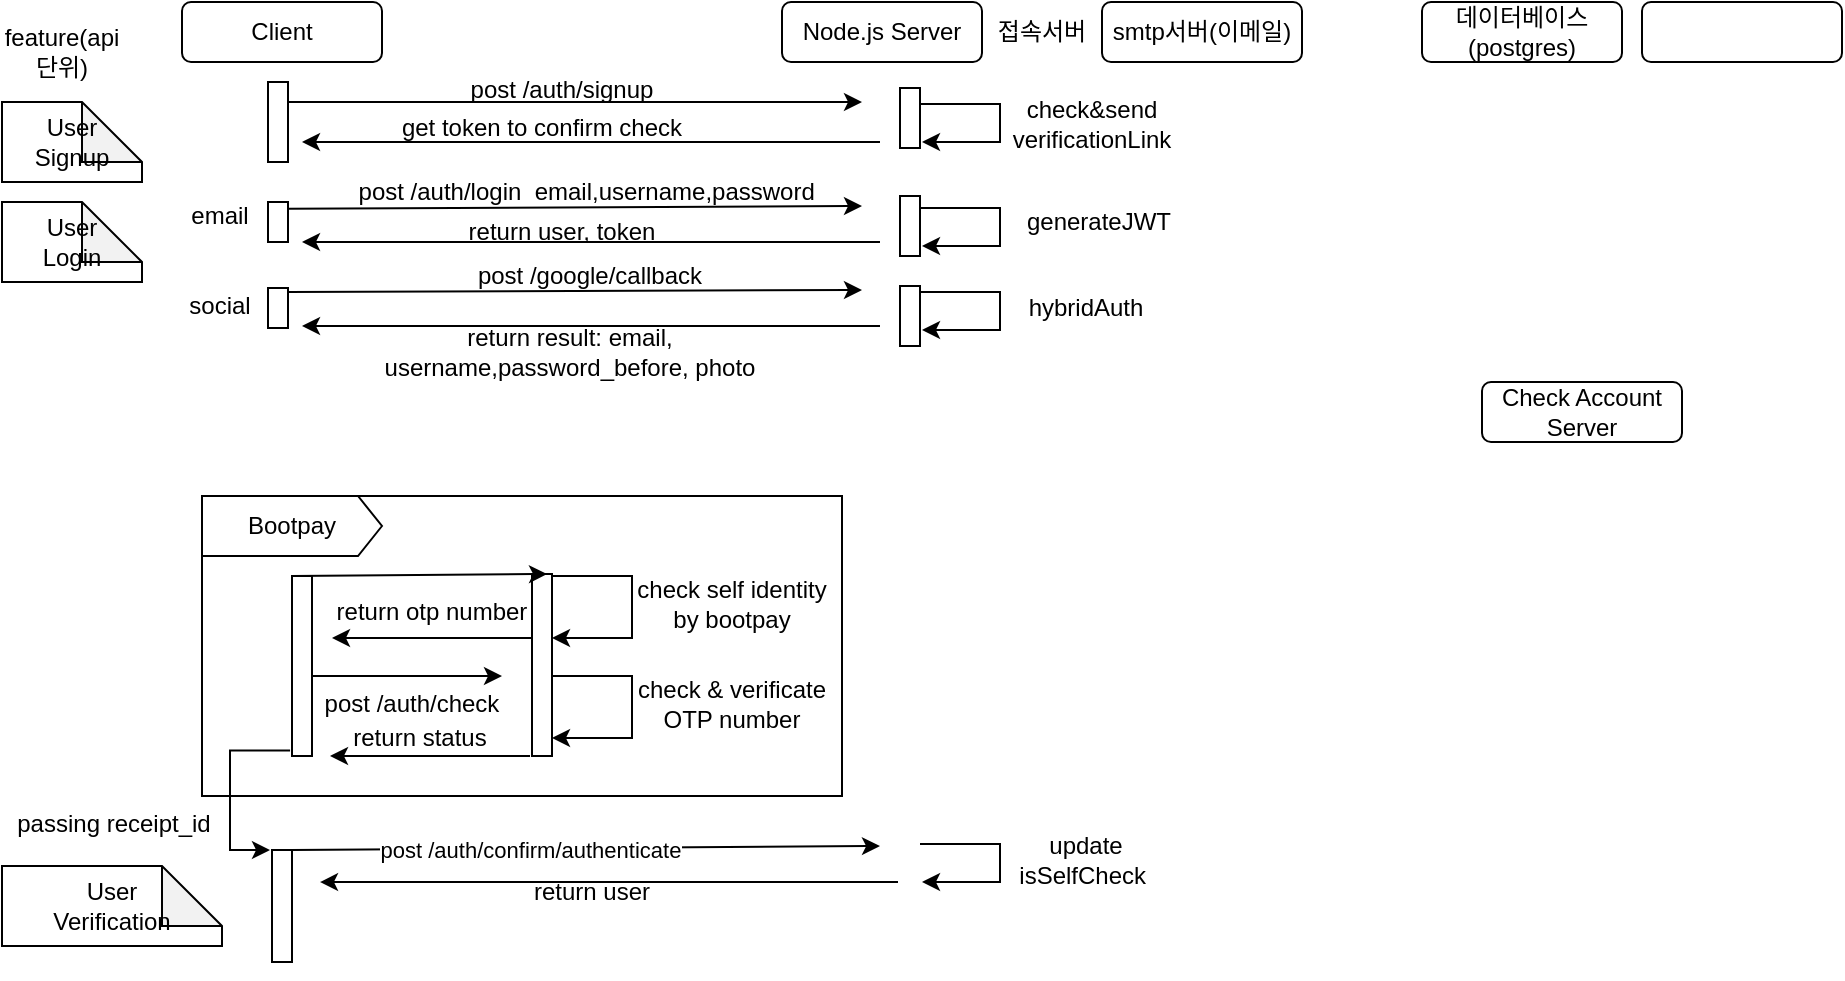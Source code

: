 <mxfile version="21.0.2" type="github">
  <diagram name="Page-1" id="2YBvvXClWsGukQMizWep">
    <mxGraphModel dx="1883" dy="661" grid="1" gridSize="10" guides="1" tooltips="1" connect="1" arrows="1" fold="1" page="1" pageScale="1" pageWidth="850" pageHeight="1100" math="0" shadow="0">
      <root>
        <mxCell id="0" />
        <mxCell id="1" parent="0" />
        <mxCell id="r59WrNXMarwCxPcRgeq0-1" value="Client" style="rounded=1;whiteSpace=wrap;html=1;" vertex="1" parent="1">
          <mxGeometry x="-760" width="100" height="30" as="geometry" />
        </mxCell>
        <mxCell id="r59WrNXMarwCxPcRgeq0-2" value="데이터베이스(postgres)" style="rounded=1;whiteSpace=wrap;html=1;" vertex="1" parent="1">
          <mxGeometry x="-140" width="100" height="30" as="geometry" />
        </mxCell>
        <mxCell id="r59WrNXMarwCxPcRgeq0-3" value="Node.js Server" style="rounded=1;whiteSpace=wrap;html=1;" vertex="1" parent="1">
          <mxGeometry x="-460" width="100" height="30" as="geometry" />
        </mxCell>
        <mxCell id="r59WrNXMarwCxPcRgeq0-4" value="" style="rounded=1;whiteSpace=wrap;html=1;" vertex="1" parent="1">
          <mxGeometry x="-30" width="100" height="30" as="geometry" />
        </mxCell>
        <mxCell id="r59WrNXMarwCxPcRgeq0-5" value="Check Account&lt;br&gt;Server&lt;br&gt;" style="rounded=1;whiteSpace=wrap;html=1;" vertex="1" parent="1">
          <mxGeometry x="-110" y="190" width="100" height="30" as="geometry" />
        </mxCell>
        <mxCell id="r59WrNXMarwCxPcRgeq0-6" value="" style="rounded=0;whiteSpace=wrap;html=1;" vertex="1" parent="1">
          <mxGeometry x="-750" y="247" width="320" height="150" as="geometry" />
        </mxCell>
        <mxCell id="r59WrNXMarwCxPcRgeq0-8" value="Bootpay" style="shape=loopLimit;whiteSpace=wrap;html=1;direction=south;rounded=0;" vertex="1" parent="1">
          <mxGeometry x="-750" y="247" width="90" height="30" as="geometry" />
        </mxCell>
        <mxCell id="r59WrNXMarwCxPcRgeq0-9" value="" style="rounded=0;whiteSpace=wrap;html=1;" vertex="1" parent="1">
          <mxGeometry x="-705" y="287" width="10" height="90" as="geometry" />
        </mxCell>
        <mxCell id="r59WrNXMarwCxPcRgeq0-10" value="" style="rounded=0;whiteSpace=wrap;html=1;" vertex="1" parent="1">
          <mxGeometry x="-585" y="286" width="10" height="91" as="geometry" />
        </mxCell>
        <mxCell id="r59WrNXMarwCxPcRgeq0-14" value="" style="endArrow=classic;html=1;rounded=0;entryX=0.75;entryY=0;entryDx=0;entryDy=0;" edge="1" parent="1" target="r59WrNXMarwCxPcRgeq0-10">
          <mxGeometry width="50" height="50" relative="1" as="geometry">
            <mxPoint x="-705" y="287" as="sourcePoint" />
            <mxPoint x="-645" y="287" as="targetPoint" />
          </mxGeometry>
        </mxCell>
        <mxCell id="r59WrNXMarwCxPcRgeq0-16" value="" style="endArrow=classic;html=1;rounded=0;edgeStyle=orthogonalEdgeStyle;" edge="1" parent="1">
          <mxGeometry width="50" height="50" relative="1" as="geometry">
            <mxPoint x="-575" y="287" as="sourcePoint" />
            <mxPoint x="-575" y="318" as="targetPoint" />
            <Array as="points">
              <mxPoint x="-535" y="287" />
              <mxPoint x="-535" y="318" />
              <mxPoint x="-575" y="318" />
            </Array>
          </mxGeometry>
        </mxCell>
        <mxCell id="r59WrNXMarwCxPcRgeq0-19" value="check self identity by bootpay" style="text;strokeColor=none;align=center;fillColor=none;html=1;verticalAlign=middle;whiteSpace=wrap;rounded=0;" vertex="1" parent="1">
          <mxGeometry x="-540" y="286" width="110" height="30" as="geometry" />
        </mxCell>
        <mxCell id="r59WrNXMarwCxPcRgeq0-20" value="" style="endArrow=classic;html=1;rounded=0;" edge="1" parent="1">
          <mxGeometry width="50" height="50" relative="1" as="geometry">
            <mxPoint x="-585" y="318" as="sourcePoint" />
            <mxPoint x="-685" y="318" as="targetPoint" />
          </mxGeometry>
        </mxCell>
        <mxCell id="r59WrNXMarwCxPcRgeq0-21" value="return otp number" style="text;strokeColor=none;align=center;fillColor=none;html=1;verticalAlign=middle;whiteSpace=wrap;rounded=0;" vertex="1" parent="1">
          <mxGeometry x="-685" y="290" width="100" height="30" as="geometry" />
        </mxCell>
        <mxCell id="r59WrNXMarwCxPcRgeq0-22" value="" style="endArrow=classic;html=1;rounded=0;" edge="1" parent="1">
          <mxGeometry width="50" height="50" relative="1" as="geometry">
            <mxPoint x="-695" y="337" as="sourcePoint" />
            <mxPoint x="-600" y="337" as="targetPoint" />
          </mxGeometry>
        </mxCell>
        <mxCell id="r59WrNXMarwCxPcRgeq0-23" value="post /auth/check" style="text;strokeColor=none;align=center;fillColor=none;html=1;verticalAlign=middle;whiteSpace=wrap;rounded=0;" vertex="1" parent="1">
          <mxGeometry x="-695" y="336" width="100" height="30" as="geometry" />
        </mxCell>
        <mxCell id="r59WrNXMarwCxPcRgeq0-24" value="" style="endArrow=classic;html=1;rounded=0;edgeStyle=orthogonalEdgeStyle;" edge="1" parent="1">
          <mxGeometry width="50" height="50" relative="1" as="geometry">
            <mxPoint x="-575" y="337" as="sourcePoint" />
            <mxPoint x="-575" y="368" as="targetPoint" />
            <Array as="points">
              <mxPoint x="-535" y="337" />
              <mxPoint x="-535" y="368" />
              <mxPoint x="-575" y="368" />
            </Array>
          </mxGeometry>
        </mxCell>
        <mxCell id="r59WrNXMarwCxPcRgeq0-25" value="check &amp;amp; verificate OTP number" style="text;strokeColor=none;align=center;fillColor=none;html=1;verticalAlign=middle;whiteSpace=wrap;rounded=0;" vertex="1" parent="1">
          <mxGeometry x="-540" y="336" width="110" height="30" as="geometry" />
        </mxCell>
        <mxCell id="r59WrNXMarwCxPcRgeq0-26" value="return status" style="text;strokeColor=none;align=center;fillColor=none;html=1;verticalAlign=middle;whiteSpace=wrap;rounded=0;" vertex="1" parent="1">
          <mxGeometry x="-691" y="353" width="100" height="30" as="geometry" />
        </mxCell>
        <mxCell id="r59WrNXMarwCxPcRgeq0-27" value="" style="endArrow=classic;html=1;rounded=0;" edge="1" parent="1">
          <mxGeometry width="50" height="50" relative="1" as="geometry">
            <mxPoint x="-586" y="377" as="sourcePoint" />
            <mxPoint x="-686" y="377" as="targetPoint" />
          </mxGeometry>
        </mxCell>
        <mxCell id="r59WrNXMarwCxPcRgeq0-29" value="User&lt;br&gt;Verification" style="shape=note;whiteSpace=wrap;html=1;backgroundOutline=1;darkOpacity=0.05;" vertex="1" parent="1">
          <mxGeometry x="-850" y="432" width="110" height="40" as="geometry" />
        </mxCell>
        <mxCell id="r59WrNXMarwCxPcRgeq0-31" value="" style="rounded=0;whiteSpace=wrap;html=1;" vertex="1" parent="1">
          <mxGeometry x="-715" y="424" width="10" height="56" as="geometry" />
        </mxCell>
        <mxCell id="r59WrNXMarwCxPcRgeq0-32" value="" style="rounded=0;whiteSpace=wrap;html=1;" vertex="1" parent="1">
          <mxGeometry x="-401" y="43" width="10" height="30" as="geometry" />
        </mxCell>
        <mxCell id="r59WrNXMarwCxPcRgeq0-33" value="" style="endArrow=classic;html=1;rounded=0;edgeStyle=orthogonalEdgeStyle;exitX=-0.096;exitY=0.97;exitDx=0;exitDy=0;exitPerimeter=0;" edge="1" parent="1" source="r59WrNXMarwCxPcRgeq0-9">
          <mxGeometry width="50" height="50" relative="1" as="geometry">
            <mxPoint x="-710" y="374" as="sourcePoint" />
            <mxPoint x="-716" y="424" as="targetPoint" />
            <Array as="points">
              <mxPoint x="-736" y="374" />
              <mxPoint x="-736" y="424" />
            </Array>
          </mxGeometry>
        </mxCell>
        <mxCell id="r59WrNXMarwCxPcRgeq0-34" value="passing receipt_id" style="text;strokeColor=none;align=center;fillColor=none;html=1;verticalAlign=middle;whiteSpace=wrap;rounded=0;" vertex="1" parent="1">
          <mxGeometry x="-850" y="397" width="112" height="27" as="geometry" />
        </mxCell>
        <mxCell id="r59WrNXMarwCxPcRgeq0-35" value="" style="endArrow=classic;html=1;rounded=0;entryX=0;entryY=0.5;entryDx=0;entryDy=0;" edge="1" parent="1">
          <mxGeometry width="50" height="50" relative="1" as="geometry">
            <mxPoint x="-705" y="424" as="sourcePoint" />
            <mxPoint x="-411" y="422" as="targetPoint" />
          </mxGeometry>
        </mxCell>
        <mxCell id="r59WrNXMarwCxPcRgeq0-36" value="post /auth/confirm/authenticate" style="edgeLabel;html=1;align=center;verticalAlign=middle;resizable=0;points=[];" vertex="1" connectable="0" parent="r59WrNXMarwCxPcRgeq0-35">
          <mxGeometry x="-0.189" y="-1" relative="1" as="geometry">
            <mxPoint as="offset" />
          </mxGeometry>
        </mxCell>
        <mxCell id="r59WrNXMarwCxPcRgeq0-41" value="" style="rounded=0;whiteSpace=wrap;html=1;" vertex="1" parent="1">
          <mxGeometry x="-717" y="40" width="10" height="40" as="geometry" />
        </mxCell>
        <mxCell id="r59WrNXMarwCxPcRgeq0-42" value="User&lt;br&gt;Signup" style="shape=note;whiteSpace=wrap;html=1;backgroundOutline=1;darkOpacity=0.05;" vertex="1" parent="1">
          <mxGeometry x="-850" y="50" width="70" height="40" as="geometry" />
        </mxCell>
        <mxCell id="r59WrNXMarwCxPcRgeq0-45" value="" style="endArrow=classic;html=1;rounded=0;" edge="1" parent="1">
          <mxGeometry width="50" height="50" relative="1" as="geometry">
            <mxPoint x="-707" y="50" as="sourcePoint" />
            <mxPoint x="-420" y="50" as="targetPoint" />
          </mxGeometry>
        </mxCell>
        <mxCell id="r59WrNXMarwCxPcRgeq0-46" value="post /auth/signup" style="text;strokeColor=none;align=center;fillColor=none;html=1;verticalAlign=middle;whiteSpace=wrap;rounded=0;" vertex="1" parent="1">
          <mxGeometry x="-620" y="40" width="100" height="8" as="geometry" />
        </mxCell>
        <mxCell id="r59WrNXMarwCxPcRgeq0-47" value="" style="endArrow=classic;html=1;rounded=0;edgeStyle=orthogonalEdgeStyle;" edge="1" parent="1">
          <mxGeometry width="50" height="50" relative="1" as="geometry">
            <mxPoint x="-391" y="51" as="sourcePoint" />
            <mxPoint x="-390" y="70" as="targetPoint" />
            <Array as="points">
              <mxPoint x="-351" y="51" />
              <mxPoint x="-351" y="70" />
            </Array>
          </mxGeometry>
        </mxCell>
        <mxCell id="r59WrNXMarwCxPcRgeq0-48" value="check&amp;amp;send verificationLink" style="text;strokeColor=none;align=center;fillColor=none;html=1;verticalAlign=middle;whiteSpace=wrap;rounded=0;" vertex="1" parent="1">
          <mxGeometry x="-360" y="48" width="110" height="25" as="geometry" />
        </mxCell>
        <mxCell id="r59WrNXMarwCxPcRgeq0-49" value="" style="endArrow=classic;html=1;rounded=0;exitX=-0.236;exitY=0.102;exitDx=0;exitDy=0;exitPerimeter=0;" edge="1" parent="1">
          <mxGeometry width="50" height="50" relative="1" as="geometry">
            <mxPoint x="-411.0" y="69.968" as="sourcePoint" />
            <mxPoint x="-700" y="70" as="targetPoint" />
          </mxGeometry>
        </mxCell>
        <mxCell id="r59WrNXMarwCxPcRgeq0-50" value="get token to confirm check" style="text;strokeColor=none;align=center;fillColor=none;html=1;verticalAlign=middle;whiteSpace=wrap;rounded=0;" vertex="1" parent="1">
          <mxGeometry x="-660" y="58" width="160" height="10" as="geometry" />
        </mxCell>
        <mxCell id="r59WrNXMarwCxPcRgeq0-53" value="User&lt;br&gt;Login" style="shape=note;whiteSpace=wrap;html=1;backgroundOutline=1;darkOpacity=0.05;" vertex="1" parent="1">
          <mxGeometry x="-850" y="100" width="70" height="40" as="geometry" />
        </mxCell>
        <mxCell id="r59WrNXMarwCxPcRgeq0-54" value="" style="rounded=0;whiteSpace=wrap;html=1;" vertex="1" parent="1">
          <mxGeometry x="-717" y="100" width="10" height="20" as="geometry" />
        </mxCell>
        <mxCell id="r59WrNXMarwCxPcRgeq0-55" value="" style="endArrow=classic;html=1;rounded=0;exitX=0.952;exitY=0.167;exitDx=0;exitDy=0;exitPerimeter=0;" edge="1" parent="1" source="r59WrNXMarwCxPcRgeq0-54">
          <mxGeometry width="50" height="50" relative="1" as="geometry">
            <mxPoint x="-700" y="102" as="sourcePoint" />
            <mxPoint x="-420" y="102" as="targetPoint" />
          </mxGeometry>
        </mxCell>
        <mxCell id="r59WrNXMarwCxPcRgeq0-56" value="post /auth/login&amp;nbsp; email,username,password&amp;nbsp;" style="text;strokeColor=none;align=center;fillColor=none;html=1;verticalAlign=middle;whiteSpace=wrap;rounded=0;" vertex="1" parent="1">
          <mxGeometry x="-711" y="90" width="310" height="10" as="geometry" />
        </mxCell>
        <mxCell id="r59WrNXMarwCxPcRgeq0-57" value="" style="endArrow=classic;html=1;rounded=0;edgeStyle=orthogonalEdgeStyle;" edge="1" parent="1">
          <mxGeometry width="50" height="50" relative="1" as="geometry">
            <mxPoint x="-391" y="103" as="sourcePoint" />
            <mxPoint x="-390" y="122" as="targetPoint" />
            <Array as="points">
              <mxPoint x="-351" y="103" />
              <mxPoint x="-351" y="122" />
            </Array>
          </mxGeometry>
        </mxCell>
        <mxCell id="r59WrNXMarwCxPcRgeq0-58" value="generateJWT" style="text;strokeColor=none;align=center;fillColor=none;html=1;verticalAlign=middle;whiteSpace=wrap;rounded=0;" vertex="1" parent="1">
          <mxGeometry x="-345" y="103.5" width="87" height="13" as="geometry" />
        </mxCell>
        <mxCell id="r59WrNXMarwCxPcRgeq0-59" value="" style="endArrow=classic;html=1;rounded=0;exitX=-0.236;exitY=0.102;exitDx=0;exitDy=0;exitPerimeter=0;" edge="1" parent="1">
          <mxGeometry width="50" height="50" relative="1" as="geometry">
            <mxPoint x="-411.0" y="119.968" as="sourcePoint" />
            <mxPoint x="-700" y="120" as="targetPoint" />
          </mxGeometry>
        </mxCell>
        <mxCell id="r59WrNXMarwCxPcRgeq0-60" value="return user, token" style="text;strokeColor=none;align=center;fillColor=none;html=1;verticalAlign=middle;whiteSpace=wrap;rounded=0;" vertex="1" parent="1">
          <mxGeometry x="-650" y="110" width="160" height="10" as="geometry" />
        </mxCell>
        <mxCell id="r59WrNXMarwCxPcRgeq0-62" value="" style="rounded=0;whiteSpace=wrap;html=1;" vertex="1" parent="1">
          <mxGeometry x="-717" y="143" width="10" height="20" as="geometry" />
        </mxCell>
        <mxCell id="r59WrNXMarwCxPcRgeq0-63" value="social" style="text;strokeColor=none;align=center;fillColor=none;html=1;verticalAlign=middle;whiteSpace=wrap;rounded=0;" vertex="1" parent="1">
          <mxGeometry x="-760" y="141" width="38" height="22" as="geometry" />
        </mxCell>
        <mxCell id="r59WrNXMarwCxPcRgeq0-64" value="email&lt;br&gt;" style="text;strokeColor=none;align=center;fillColor=none;html=1;verticalAlign=middle;whiteSpace=wrap;rounded=0;" vertex="1" parent="1">
          <mxGeometry x="-760" y="97" width="38" height="20" as="geometry" />
        </mxCell>
        <mxCell id="r59WrNXMarwCxPcRgeq0-67" value="" style="endArrow=classic;html=1;rounded=0;exitX=0.952;exitY=0.167;exitDx=0;exitDy=0;exitPerimeter=0;" edge="1" parent="1">
          <mxGeometry width="50" height="50" relative="1" as="geometry">
            <mxPoint x="-707" y="145" as="sourcePoint" />
            <mxPoint x="-420" y="144" as="targetPoint" />
          </mxGeometry>
        </mxCell>
        <mxCell id="r59WrNXMarwCxPcRgeq0-68" value="post /google/callback" style="text;strokeColor=none;align=center;fillColor=none;html=1;verticalAlign=middle;whiteSpace=wrap;rounded=0;" vertex="1" parent="1">
          <mxGeometry x="-711" y="132" width="310" height="10" as="geometry" />
        </mxCell>
        <mxCell id="r59WrNXMarwCxPcRgeq0-69" value="" style="endArrow=classic;html=1;rounded=0;exitX=-0.236;exitY=0.102;exitDx=0;exitDy=0;exitPerimeter=0;" edge="1" parent="1">
          <mxGeometry width="50" height="50" relative="1" as="geometry">
            <mxPoint x="-411.0" y="161.968" as="sourcePoint" />
            <mxPoint x="-700" y="162" as="targetPoint" />
          </mxGeometry>
        </mxCell>
        <mxCell id="r59WrNXMarwCxPcRgeq0-70" value="return result: email, username,password_before, photo" style="text;strokeColor=none;align=center;fillColor=none;html=1;verticalAlign=middle;whiteSpace=wrap;rounded=0;" vertex="1" parent="1">
          <mxGeometry x="-691" y="170" width="250" height="10" as="geometry" />
        </mxCell>
        <mxCell id="r59WrNXMarwCxPcRgeq0-71" value="" style="endArrow=classic;html=1;rounded=0;edgeStyle=orthogonalEdgeStyle;" edge="1" parent="1">
          <mxGeometry width="50" height="50" relative="1" as="geometry">
            <mxPoint x="-391" y="145" as="sourcePoint" />
            <mxPoint x="-390" y="164" as="targetPoint" />
            <Array as="points">
              <mxPoint x="-351" y="145" />
              <mxPoint x="-351" y="164" />
            </Array>
          </mxGeometry>
        </mxCell>
        <mxCell id="r59WrNXMarwCxPcRgeq0-72" value="hybridAuth" style="text;strokeColor=none;align=center;fillColor=none;html=1;verticalAlign=middle;whiteSpace=wrap;rounded=0;" vertex="1" parent="1">
          <mxGeometry x="-342" y="147" width="68" height="12" as="geometry" />
        </mxCell>
        <mxCell id="r59WrNXMarwCxPcRgeq0-73" value="" style="endArrow=classic;html=1;rounded=0;edgeStyle=orthogonalEdgeStyle;" edge="1" parent="1">
          <mxGeometry width="50" height="50" relative="1" as="geometry">
            <mxPoint x="-391" y="421" as="sourcePoint" />
            <mxPoint x="-390" y="440" as="targetPoint" />
            <Array as="points">
              <mxPoint x="-351" y="421" />
              <mxPoint x="-351" y="440" />
            </Array>
          </mxGeometry>
        </mxCell>
        <mxCell id="r59WrNXMarwCxPcRgeq0-74" value="update isSelfCheck&amp;nbsp;" style="text;strokeColor=none;align=center;fillColor=none;html=1;verticalAlign=middle;whiteSpace=wrap;rounded=0;" vertex="1" parent="1">
          <mxGeometry x="-342" y="423" width="68" height="12" as="geometry" />
        </mxCell>
        <mxCell id="r59WrNXMarwCxPcRgeq0-75" value="" style="endArrow=classic;html=1;rounded=0;exitX=-0.236;exitY=0.102;exitDx=0;exitDy=0;exitPerimeter=0;" edge="1" parent="1">
          <mxGeometry width="50" height="50" relative="1" as="geometry">
            <mxPoint x="-402.0" y="439.998" as="sourcePoint" />
            <mxPoint x="-691" y="440.03" as="targetPoint" />
          </mxGeometry>
        </mxCell>
        <mxCell id="r59WrNXMarwCxPcRgeq0-76" value="return user" style="text;strokeColor=none;align=center;fillColor=none;html=1;verticalAlign=middle;whiteSpace=wrap;rounded=0;" vertex="1" parent="1">
          <mxGeometry x="-680" y="440" width="250" height="10" as="geometry" />
        </mxCell>
        <mxCell id="r59WrNXMarwCxPcRgeq0-78" style="edgeStyle=orthogonalEdgeStyle;rounded=0;orthogonalLoop=1;jettySize=auto;html=1;exitX=0.5;exitY=1;exitDx=0;exitDy=0;" edge="1" parent="1" source="r59WrNXMarwCxPcRgeq0-31" target="r59WrNXMarwCxPcRgeq0-31">
          <mxGeometry relative="1" as="geometry" />
        </mxCell>
        <mxCell id="r59WrNXMarwCxPcRgeq0-79" value="feature(api단위)" style="text;strokeColor=none;align=center;fillColor=none;html=1;verticalAlign=middle;whiteSpace=wrap;rounded=0;" vertex="1" parent="1">
          <mxGeometry x="-850" y="10" width="60" height="30" as="geometry" />
        </mxCell>
        <mxCell id="r59WrNXMarwCxPcRgeq0-80" value="접속서버" style="text;strokeColor=none;align=center;fillColor=none;html=1;verticalAlign=middle;whiteSpace=wrap;rounded=0;" vertex="1" parent="1">
          <mxGeometry x="-360" width="60" height="30" as="geometry" />
        </mxCell>
        <mxCell id="r59WrNXMarwCxPcRgeq0-82" value="" style="rounded=0;whiteSpace=wrap;html=1;" vertex="1" parent="1">
          <mxGeometry x="-401" y="97" width="10" height="30" as="geometry" />
        </mxCell>
        <mxCell id="r59WrNXMarwCxPcRgeq0-83" value="" style="rounded=0;whiteSpace=wrap;html=1;" vertex="1" parent="1">
          <mxGeometry x="-401" y="142" width="10" height="30" as="geometry" />
        </mxCell>
        <mxCell id="r59WrNXMarwCxPcRgeq0-84" value="smtp서버(이메일)" style="rounded=1;whiteSpace=wrap;html=1;" vertex="1" parent="1">
          <mxGeometry x="-300" width="100" height="30" as="geometry" />
        </mxCell>
      </root>
    </mxGraphModel>
  </diagram>
</mxfile>

